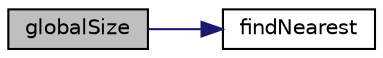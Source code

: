 digraph "globalSize"
{
  bgcolor="transparent";
  edge [fontname="Helvetica",fontsize="10",labelfontname="Helvetica",labelfontsize="10"];
  node [fontname="Helvetica",fontsize="10",shape=record];
  rankdir="LR";
  Node1 [label="globalSize",height=0.2,width=0.4,color="black", fillcolor="grey75", style="filled" fontcolor="black"];
  Node1 -> Node2 [color="midnightblue",fontsize="10",style="solid",fontname="Helvetica"];
  Node2 [label="findNearest",height=0.2,width=0.4,color="black",URL="$classFoam_1_1searchableSurface.html#a3f42c3915b774a7541668a069ce52dc6"];
}
